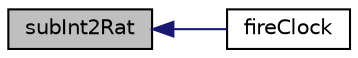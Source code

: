 digraph "subInt2Rat"
{
  edge [fontname="Helvetica",fontsize="10",labelfontname="Helvetica",labelfontsize="10"];
  node [fontname="Helvetica",fontsize="10",shape=record];
  rankdir="LR";
  Node33 [label="subInt2Rat",height=0.2,width=0.4,color="black", fillcolor="grey75", style="filled", fontcolor="black"];
  Node33 -> Node34 [dir="back",color="midnightblue",fontsize="10",style="solid",fontname="Helvetica"];
  Node34 [label="fireClock",height=0.2,width=0.4,color="black", fillcolor="white", style="filled",URL="$d5/df6/synchronous_8h.html#ae6d8e37c8a5ca86d90994976035d6f21"];
}
